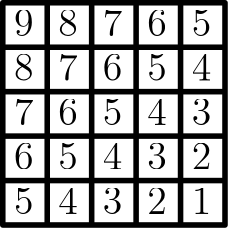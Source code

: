 <?xml version="1.0"?>
<!DOCTYPE ipe SYSTEM "ipe.dtd">
<ipe version="70005" creator="Ipe 7.1.1">
<info created="D:20150130194739" modified="D:20150131172513"/>
<ipestyle name="basic">
<symbol name="arrow/arc(spx)">
<path stroke="sym-stroke" fill="sym-stroke" pen="sym-pen">
0 0 m
-1 0.333 l
-1 -0.333 l
h
</path>
</symbol>
<symbol name="arrow/farc(spx)">
<path stroke="sym-stroke" fill="white" pen="sym-pen">
0 0 m
-1 0.333 l
-1 -0.333 l
h
</path>
</symbol>
<symbol name="mark/circle(sx)" transformations="translations">
<path fill="sym-stroke">
0.6 0 0 0.6 0 0 e
0.4 0 0 0.4 0 0 e
</path>
</symbol>
<symbol name="mark/disk(sx)" transformations="translations">
<path fill="sym-stroke">
0.6 0 0 0.6 0 0 e
</path>
</symbol>
<symbol name="mark/fdisk(sfx)" transformations="translations">
<group>
<path fill="sym-fill">
0.5 0 0 0.5 0 0 e
</path>
<path fill="sym-stroke" fillrule="eofill">
0.6 0 0 0.6 0 0 e
0.4 0 0 0.4 0 0 e
</path>
</group>
</symbol>
<symbol name="mark/box(sx)" transformations="translations">
<path fill="sym-stroke" fillrule="eofill">
-0.6 -0.6 m
0.6 -0.6 l
0.6 0.6 l
-0.6 0.6 l
h
-0.4 -0.4 m
0.4 -0.4 l
0.4 0.4 l
-0.4 0.4 l
h
</path>
</symbol>
<symbol name="mark/square(sx)" transformations="translations">
<path fill="sym-stroke">
-0.6 -0.6 m
0.6 -0.6 l
0.6 0.6 l
-0.6 0.6 l
h
</path>
</symbol>
<symbol name="mark/fsquare(sfx)" transformations="translations">
<group>
<path fill="sym-fill">
-0.5 -0.5 m
0.5 -0.5 l
0.5 0.5 l
-0.5 0.5 l
h
</path>
<path fill="sym-stroke" fillrule="eofill">
-0.6 -0.6 m
0.6 -0.6 l
0.6 0.6 l
-0.6 0.6 l
h
-0.4 -0.4 m
0.4 -0.4 l
0.4 0.4 l
-0.4 0.4 l
h
</path>
</group>
</symbol>
<symbol name="mark/cross(sx)" transformations="translations">
<group>
<path fill="sym-stroke">
-0.43 -0.57 m
0.57 0.43 l
0.43 0.57 l
-0.57 -0.43 l
h
</path>
<path fill="sym-stroke">
-0.43 0.57 m
0.57 -0.43 l
0.43 -0.57 l
-0.57 0.43 l
h
</path>
</group>
</symbol>
<symbol name="arrow/fnormal(spx)">
<path stroke="sym-stroke" fill="white" pen="sym-pen">
0 0 m
-1 0.333 l
-1 -0.333 l
h
</path>
</symbol>
<symbol name="arrow/pointed(spx)">
<path stroke="sym-stroke" fill="sym-stroke" pen="sym-pen">
0 0 m
-1 0.333 l
-0.8 0 l
-1 -0.333 l
h
</path>
</symbol>
<symbol name="arrow/fpointed(spx)">
<path stroke="sym-stroke" fill="white" pen="sym-pen">
0 0 m
-1 0.333 l
-0.8 0 l
-1 -0.333 l
h
</path>
</symbol>
<symbol name="arrow/linear(spx)">
<path stroke="sym-stroke" pen="sym-pen">
-1 0.333 m
0 0 l
-1 -0.333 l
</path>
</symbol>
<symbol name="arrow/fdouble(spx)">
<path stroke="sym-stroke" fill="white" pen="sym-pen">
0 0 m
-1 0.333 l
-1 -0.333 l
h
-1 0 m
-2 0.333 l
-2 -0.333 l
h
</path>
</symbol>
<symbol name="arrow/double(spx)">
<path stroke="sym-stroke" fill="sym-stroke" pen="sym-pen">
0 0 m
-1 0.333 l
-1 -0.333 l
h
-1 0 m
-2 0.333 l
-2 -0.333 l
h
</path>
</symbol>
<pen name="heavier" value="0.8"/>
<pen name="fat" value="1.2"/>
<pen name="ultrafat" value="2"/>
<symbolsize name="large" value="5"/>
<symbolsize name="small" value="2"/>
<symbolsize name="tiny" value="1.1"/>
<arrowsize name="large" value="10"/>
<arrowsize name="small" value="5"/>
<arrowsize name="tiny" value="3"/>
<color name="red" value="1 0 0"/>
<color name="green" value="0 1 0"/>
<color name="blue" value="0 0 1"/>
<color name="yellow" value="1 1 0"/>
<color name="orange" value="1 0.647 0"/>
<color name="gold" value="1 0.843 0"/>
<color name="purple" value="0.627 0.125 0.941"/>
<color name="gray" value="0.745"/>
<color name="brown" value="0.647 0.165 0.165"/>
<color name="navy" value="0 0 0.502"/>
<color name="pink" value="1 0.753 0.796"/>
<color name="seagreen" value="0.18 0.545 0.341"/>
<color name="turquoise" value="0.251 0.878 0.816"/>
<color name="violet" value="0.933 0.51 0.933"/>
<color name="darkblue" value="0 0 0.545"/>
<color name="darkcyan" value="0 0.545 0.545"/>
<color name="darkgray" value="0.663"/>
<color name="darkgreen" value="0 0.392 0"/>
<color name="darkmagenta" value="0.545 0 0.545"/>
<color name="darkorange" value="1 0.549 0"/>
<color name="darkred" value="0.545 0 0"/>
<color name="lightblue" value="0.678 0.847 0.902"/>
<color name="lightcyan" value="0.878 1 1"/>
<color name="lightgray" value="0.827"/>
<color name="lightgreen" value="0.565 0.933 0.565"/>
<color name="lightyellow" value="1 1 0.878"/>
<dashstyle name="dashed" value="[4] 0"/>
<dashstyle name="dotted" value="[1 3] 0"/>
<dashstyle name="dash dotted" value="[4 2 1 2] 0"/>
<dashstyle name="dash dot dotted" value="[4 2 1 2 1 2] 0"/>
<textsize name="large" value="\large"/>
<textsize name="Large" value="\Large"/>
<textsize name="LARGE" value="\LARGE"/>
<textsize name="huge" value="\huge"/>
<textsize name="Huge" value="\Huge"/>
<textsize name="small" value="\small"/>
<textsize name="footnote" value="\footnotesize"/>
<textsize name="tiny" value="\tiny"/>
<textstyle name="center" begin="\begin{center}" end="\end{center}"/>
<textstyle name="itemize" begin="\begin{itemize}" end="\end{itemize}"/>
<textstyle name="item" begin="\begin{itemize}\item{}" end="\end{itemize}"/>
<gridsize name="4 pts" value="4"/>
<gridsize name="8 pts (~3 mm)" value="8"/>
<gridsize name="16 pts (~6 mm)" value="16"/>
<gridsize name="32 pts (~12 mm)" value="32"/>
<gridsize name="10 pts (~3.5 mm)" value="10"/>
<gridsize name="20 pts (~7 mm)" value="20"/>
<gridsize name="14 pts (~5 mm)" value="14"/>
<gridsize name="28 pts (~10 mm)" value="28"/>
<gridsize name="56 pts (~20 mm)" value="56"/>
<anglesize name="90 deg" value="90"/>
<anglesize name="60 deg" value="60"/>
<anglesize name="45 deg" value="45"/>
<anglesize name="30 deg" value="30"/>
<anglesize name="22.5 deg" value="22.5"/>
<tiling name="falling" angle="-60" step="4" width="1"/>
<tiling name="rising" angle="30" step="4" width="1"/>
</ipestyle>
<page>
<layer name="alpha"/>
<view layers="alpha" active="alpha"/>
<path layer="alpha" stroke="black" pen="ultrafat">
256 512 m
256 432 l
336 432 l
336 512 l
h
</path>
<path stroke="black" pen="ultrafat">
256 496 m
336 496 l
</path>
<path stroke="black" pen="ultrafat">
336 480 m
256 480 l
</path>
<path stroke="black" pen="ultrafat">
256 464 m
336 464 l
</path>
<path stroke="black" pen="ultrafat">
256 448 m
336 448 l
</path>
<path stroke="black" pen="ultrafat">
320 432 m
320 512 l
</path>
<path stroke="black" pen="ultrafat">
304 512 m
304 432 l
</path>
<path stroke="black" pen="ultrafat">
288 432 m
288 512 l
</path>
<path stroke="black" pen="ultrafat">
272 512 m
272 432 l
</path>
<text matrix="1 0 0 1 112 -60" transformations="translations" pos="212 496" stroke="black" type="label" width="7.024" height="9.245" depth="0" valign="baseline" size="Large">$1$</text>
<text matrix="1 0 0 1 124 -32" transformations="translations" pos="200 484" stroke="black" type="label" width="7.024" height="9.245" depth="0" valign="baseline" size="Large">$2$</text>
<text matrix="1 0 0 1 108 -36" transformations="translations" pos="200 472" stroke="black" type="label" width="7.024" height="9.245" depth="0" valign="baseline" size="Large">$2$</text>
<text matrix="1 0 0 1 64 -40" transformations="translations" pos="228 476" stroke="black" type="label" width="7.024" height="9.245" depth="0" valign="baseline" size="Large">$3$</text>
<text matrix="1 0 0 1 80 -24" transformations="translations" pos="228 476" stroke="black" type="label" width="7.024" height="9.245" depth="0" valign="baseline" size="Large">$3$</text>
<text matrix="1 0 0 1 96 -8" transformations="translations" pos="228 476" stroke="black" type="label" width="7.024" height="9.245" depth="0" valign="baseline" size="Large">$3$</text>
<text matrix="1 0 0 1 28 -40" transformations="translations" pos="248 476" stroke="black" type="label" width="7.024" height="9.245" depth="0" valign="baseline" size="Large">$4$</text>
<text matrix="1 0 0 1 44 -24" transformations="translations" pos="248 476" stroke="black" type="label" width="7.024" height="9.245" depth="0" valign="baseline" size="Large">$4$</text>
<text matrix="1 0 0 1 60 -8" transformations="translations" pos="248 476" stroke="black" type="label" width="7.024" height="9.245" depth="0" valign="baseline" size="Large">$4$</text>
<text matrix="1 0 0 1 76 8" transformations="translations" pos="248 476" stroke="black" type="label" width="7.024" height="9.245" depth="0" valign="baseline" size="Large">$4$</text>
<text matrix="1 0 0 1 64 -60" transformations="translations" pos="196 496" stroke="black" type="label" width="7.024" height="9.245" depth="0" valign="baseline" size="Large">$5$</text>
<text matrix="1 0 0 1 80 -44" transformations="translations" pos="196 496" stroke="black" type="label" width="7.024" height="9.245" depth="0" valign="baseline" size="Large">$5$</text>
<text matrix="1 0 0 1 96 -28" transformations="translations" pos="196 496" stroke="black" type="label" width="7.024" height="9.245" depth="0" valign="baseline" size="Large">$5$</text>
<text matrix="1 0 0 1 112 -12" transformations="translations" pos="196 496" stroke="black" type="label" width="7.024" height="9.245" depth="0" valign="baseline" size="Large">$5$</text>
<text matrix="1 0 0 1 128 4" transformations="translations" pos="196 496" stroke="black" type="label" width="7.024" height="9.245" depth="0" valign="baseline" size="Large">$5$</text>
<text matrix="1 0 0 1 64 -32" transformations="translations" pos="196 484" stroke="black" type="label" width="7.024" height="9.245" depth="0" valign="baseline" size="Large">$6$</text>
<text matrix="1 0 0 1 80 -16" transformations="translations" pos="196 484" stroke="black" type="label" width="7.024" height="9.245" depth="0" valign="baseline" size="Large">$6$</text>
<text matrix="1 0 0 1 96 0" transformations="translations" pos="196 484" stroke="black" type="label" width="7.024" height="9.245" depth="0" valign="baseline" size="Large">$6$</text>
<text matrix="1 0 0 1 112 16" transformations="translations" pos="196 484" stroke="black" type="label" width="7.024" height="9.245" depth="0" valign="baseline" size="Large">$6$</text>
<text matrix="1 0 0 1 64 8" transformations="translations" pos="196 460" stroke="black" type="label" width="7.024" height="9.245" depth="0" valign="baseline" size="Large">$7$</text>
<text matrix="1 0 0 1 80 24" transformations="translations" pos="196 460" stroke="black" type="label" width="7.024" height="9.245" depth="0" valign="baseline" size="Large">$7$</text>
<text matrix="1 0 0 1 96 40" transformations="translations" pos="196 460" stroke="black" type="label" width="7.024" height="9.245" depth="0" valign="baseline" size="Large">$7$</text>
<text matrix="1 0 0 1 52 40" transformations="translations" pos="208 444" stroke="black" type="label" width="7.024" height="9.245" depth="0" valign="baseline" size="Large">$8$</text>
<text matrix="1 0 0 1 68 56" transformations="translations" pos="208 444" stroke="black" type="label" width="7.024" height="9.245" depth="0" valign="baseline" size="Large">$8$</text>
<text matrix="1 0 0 1 -4 0" transformations="translations" pos="264 500" stroke="black" type="label" width="7.024" height="9.245" depth="0" valign="baseline" size="Large">$9$</text>
</page>
</ipe>
